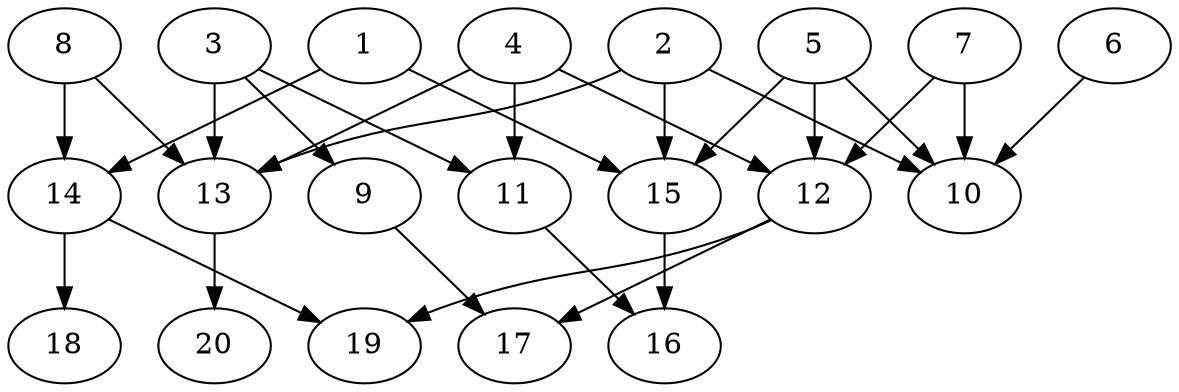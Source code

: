 // DAG automatically generated by daggen at Tue Jul 23 14:23:30 2019
// ./daggen --dot -n 20 --ccr 0.4 --fat 0.6 --regular 0.5 --density 0.6 --mindata 5242880 --maxdata 52428800 
digraph G {
  1 [size="64650240", alpha="0.10", expect_size="25860096"] 
  1 -> 14 [size ="25860096"]
  1 -> 15 [size ="25860096"]
  2 [size="60743680", alpha="0.09", expect_size="24297472"] 
  2 -> 10 [size ="24297472"]
  2 -> 13 [size ="24297472"]
  2 -> 15 [size ="24297472"]
  3 [size="82816000", alpha="0.10", expect_size="33126400"] 
  3 -> 9 [size ="33126400"]
  3 -> 11 [size ="33126400"]
  3 -> 13 [size ="33126400"]
  4 [size="53550080", alpha="0.16", expect_size="21420032"] 
  4 -> 11 [size ="21420032"]
  4 -> 12 [size ="21420032"]
  4 -> 13 [size ="21420032"]
  5 [size="37665280", alpha="0.04", expect_size="15066112"] 
  5 -> 10 [size ="15066112"]
  5 -> 12 [size ="15066112"]
  5 -> 15 [size ="15066112"]
  6 [size="40570880", alpha="0.04", expect_size="16228352"] 
  6 -> 10 [size ="16228352"]
  7 [size="68152320", alpha="0.08", expect_size="27260928"] 
  7 -> 10 [size ="27260928"]
  7 -> 12 [size ="27260928"]
  8 [size="43540480", alpha="0.11", expect_size="17416192"] 
  8 -> 13 [size ="17416192"]
  8 -> 14 [size ="17416192"]
  9 [size="93396480", alpha="0.18", expect_size="37358592"] 
  9 -> 17 [size ="37358592"]
  10 [size="63879680", alpha="0.13", expect_size="25551872"] 
  11 [size="110356480", alpha="0.07", expect_size="44142592"] 
  11 -> 16 [size ="44142592"]
  12 [size="49448960", alpha="0.09", expect_size="19779584"] 
  12 -> 17 [size ="19779584"]
  12 -> 19 [size ="19779584"]
  13 [size="103362560", alpha="0.00", expect_size="41345024"] 
  13 -> 20 [size ="41345024"]
  14 [size="46443520", alpha="0.19", expect_size="18577408"] 
  14 -> 18 [size ="18577408"]
  14 -> 19 [size ="18577408"]
  15 [size="23720960", alpha="0.12", expect_size="9488384"] 
  15 -> 16 [size ="9488384"]
  16 [size="50216960", alpha="0.12", expect_size="20086784"] 
  17 [size="75202560", alpha="0.10", expect_size="30081024"] 
  18 [size="120517120", alpha="0.06", expect_size="48206848"] 
  19 [size="67535360", alpha="0.13", expect_size="27014144"] 
  20 [size="53486080", alpha="0.19", expect_size="21394432"] 
}
